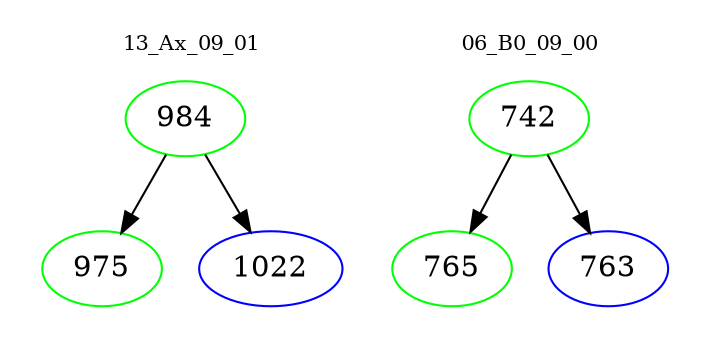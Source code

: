 digraph{
subgraph cluster_0 {
color = white
label = "13_Ax_09_01";
fontsize=10;
T0_984 [label="984", color="green"]
T0_984 -> T0_975 [color="black"]
T0_975 [label="975", color="green"]
T0_984 -> T0_1022 [color="black"]
T0_1022 [label="1022", color="blue"]
}
subgraph cluster_1 {
color = white
label = "06_B0_09_00";
fontsize=10;
T1_742 [label="742", color="green"]
T1_742 -> T1_765 [color="black"]
T1_765 [label="765", color="green"]
T1_742 -> T1_763 [color="black"]
T1_763 [label="763", color="blue"]
}
}
